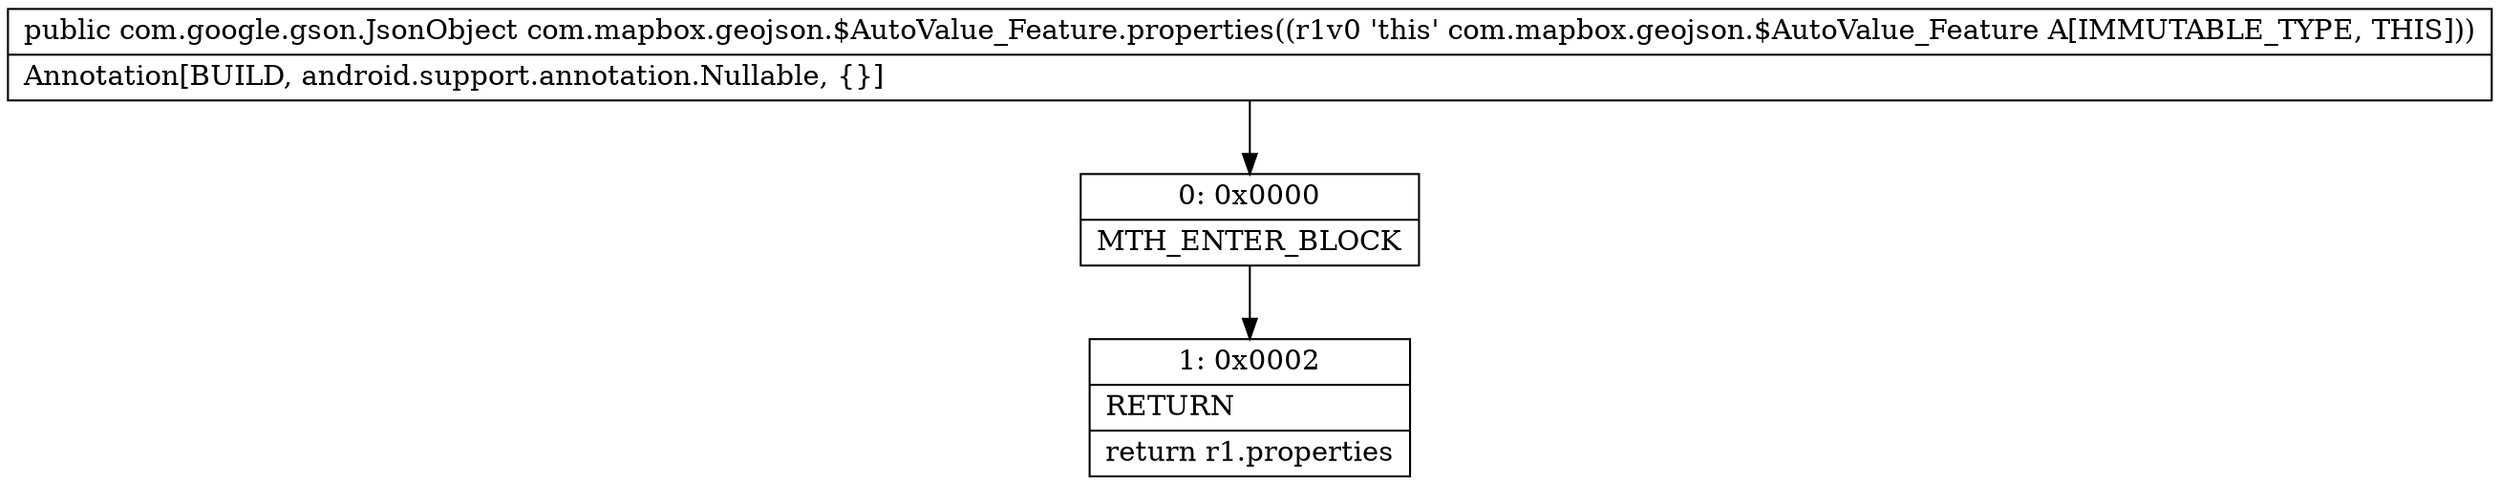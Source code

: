 digraph "CFG forcom.mapbox.geojson.$AutoValue_Feature.properties()Lcom\/google\/gson\/JsonObject;" {
Node_0 [shape=record,label="{0\:\ 0x0000|MTH_ENTER_BLOCK\l}"];
Node_1 [shape=record,label="{1\:\ 0x0002|RETURN\l|return r1.properties\l}"];
MethodNode[shape=record,label="{public com.google.gson.JsonObject com.mapbox.geojson.$AutoValue_Feature.properties((r1v0 'this' com.mapbox.geojson.$AutoValue_Feature A[IMMUTABLE_TYPE, THIS]))  | Annotation[BUILD, android.support.annotation.Nullable, \{\}]\l}"];
MethodNode -> Node_0;
Node_0 -> Node_1;
}

